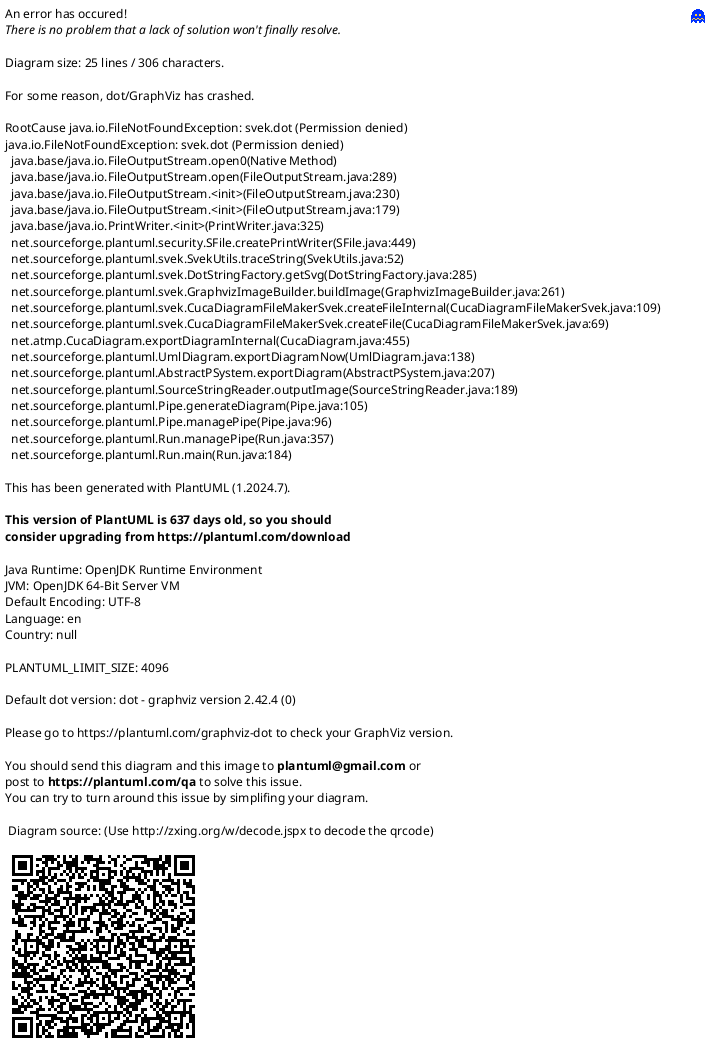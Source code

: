 {
  "sha1": "97q0oxlfm07fc8er0alfsmdl83shn27",
  "insertion": {
    "when": "2024-05-30T20:48:21.630Z",
    "user": "plantuml@gmail.com"
  }
}
@startuml
!pragma svek_trace on
package "Package" {
node node1  {
[component1-1]
[component1-2]
[component1-3]
}
node node2  {
[component2-1]
[component2-2]
[component2-3]
}
node node3  {
[component3-1]
[component3-2]
[component3-3]
}
node node4  {
[component4-1]
[component4-2]
[component4-3]
}
}
@enduml
